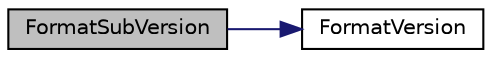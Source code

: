 digraph "FormatSubVersion"
{
  edge [fontname="Helvetica",fontsize="10",labelfontname="Helvetica",labelfontsize="10"];
  node [fontname="Helvetica",fontsize="10",shape=record];
  rankdir="LR";
  Node1219 [label="FormatSubVersion",height=0.2,width=0.4,color="black", fillcolor="grey75", style="filled", fontcolor="black"];
  Node1219 -> Node1220 [color="midnightblue",fontsize="10",style="solid",fontname="Helvetica"];
  Node1220 [label="FormatVersion",height=0.2,width=0.4,color="black", fillcolor="white", style="filled",URL="$df/d2d/util_8cpp.html#a184f6760badcf145f3430cdf6cc5dfa2"];
}
